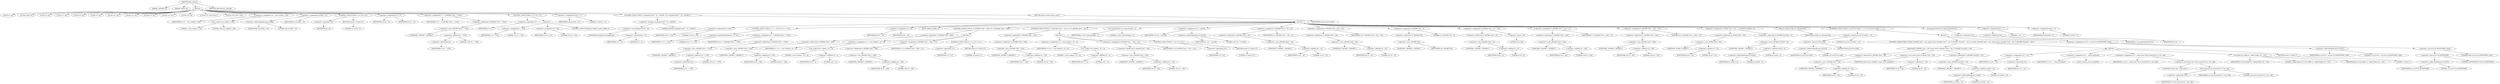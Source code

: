 digraph tftp_connect {  
"1000114" [label = "(METHOD,tftp_connect)" ]
"1000115" [label = "(PARAM,_DWORD *a1)" ]
"1000116" [label = "(PARAM,_BYTE *a2)" ]
"1000117" [label = "(BLOCK,,)" ]
"1000118" [label = "(LOCAL,v4: int)" ]
"1000119" [label = "(LOCAL,result: int)" ]
"1000120" [label = "(LOCAL,v6: int)" ]
"1000121" [label = "(LOCAL,v7: int)" ]
"1000122" [label = "(LOCAL,v8: int)" ]
"1000123" [label = "(LOCAL,v9: int)" ]
"1000124" [label = "(LOCAL,v10: int)" ]
"1000125" [label = "(LOCAL,v11: int)" ]
"1000126" [label = "(LOCAL,v12: int)" ]
"1000127" [label = "(LOCAL,v13: int *)" ]
"1000128" [label = "(LOCAL,v14: int)" ]
"1000129" [label = "(LOCAL,v15: const char *)" ]
"1000130" [label = "(LOCAL,v16: char [ 128 ])" ]
"1000131" [label = "(<operator>.assignment,v4 = Curl_ccalloc(1, 336))" ]
"1000132" [label = "(IDENTIFIER,v4,v4 = Curl_ccalloc(1, 336))" ]
"1000133" [label = "(Curl_ccalloc,Curl_ccalloc(1, 336))" ]
"1000134" [label = "(LITERAL,1,Curl_ccalloc(1, 336))" ]
"1000135" [label = "(LITERAL,336,Curl_ccalloc(1, 336))" ]
"1000136" [label = "(<operator>.assignment,a1[188] = v4)" ]
"1000137" [label = "(<operator>.indirectIndexAccess,a1[188])" ]
"1000138" [label = "(IDENTIFIER,a1,a1[188] = v4)" ]
"1000139" [label = "(LITERAL,188,a1[188] = v4)" ]
"1000140" [label = "(IDENTIFIER,v4,a1[188] = v4)" ]
"1000141" [label = "(CONTROL_STRUCTURE,if ( !v4 ),if ( !v4 ))" ]
"1000142" [label = "(<operator>.logicalNot,!v4)" ]
"1000143" [label = "(IDENTIFIER,v4,!v4)" ]
"1000144" [label = "(RETURN,return 27;,return 27;)" ]
"1000145" [label = "(LITERAL,27,return 27;)" ]
"1000146" [label = "(<operator>.assignment,v6 = v4)" ]
"1000147" [label = "(IDENTIFIER,v6,v6 = v4)" ]
"1000148" [label = "(IDENTIFIER,v4,v6 = v4)" ]
"1000149" [label = "(<operator>.assignment,v7 = *(_DWORD *)(*a1 + 1576))" ]
"1000150" [label = "(IDENTIFIER,v7,v7 = *(_DWORD *)(*a1 + 1576))" ]
"1000151" [label = "(<operator>.indirection,*(_DWORD *)(*a1 + 1576))" ]
"1000152" [label = "(<operator>.cast,(_DWORD *)(*a1 + 1576))" ]
"1000153" [label = "(UNKNOWN,_DWORD *,_DWORD *)" ]
"1000154" [label = "(<operator>.addition,*a1 + 1576)" ]
"1000155" [label = "(<operator>.indirection,*a1)" ]
"1000156" [label = "(IDENTIFIER,a1,*a1 + 1576)" ]
"1000157" [label = "(LITERAL,1576,*a1 + 1576)" ]
"1000158" [label = "(CONTROL_STRUCTURE,if ( !v7 ),if ( !v7 ))" ]
"1000159" [label = "(<operator>.logicalNot,!v7)" ]
"1000160" [label = "(IDENTIFIER,v7,!v7)" ]
"1000161" [label = "(BLOCK,,)" ]
"1000162" [label = "(<operator>.assignment,v7 = 512)" ]
"1000163" [label = "(IDENTIFIER,v7,v7 = 512)" ]
"1000164" [label = "(LITERAL,512,v7 = 512)" ]
"1000165" [label = "(<operator>.assignment,v9 = 512)" ]
"1000166" [label = "(IDENTIFIER,v9,v9 = 512)" ]
"1000167" [label = "(LITERAL,512,v9 = 512)" ]
"1000168" [label = "(CONTROL_STRUCTURE,goto LABEL_9;,goto LABEL_9;)" ]
"1000169" [label = "(<operator>.assignment,result = 71)" ]
"1000170" [label = "(IDENTIFIER,result,result = 71)" ]
"1000171" [label = "(LITERAL,71,result = 71)" ]
"1000172" [label = "(CONTROL_STRUCTURE,if ( (unsigned int)(v7 - 8) < 0xFFB1 ),if ( (unsigned int)(v7 - 8) < 0xFFB1 ))" ]
"1000173" [label = "(<operator>.lessThan,(unsigned int)(v7 - 8) < 0xFFB1)" ]
"1000174" [label = "(<operator>.cast,(unsigned int)(v7 - 8))" ]
"1000175" [label = "(UNKNOWN,unsigned int,unsigned int)" ]
"1000176" [label = "(<operator>.subtraction,v7 - 8)" ]
"1000177" [label = "(IDENTIFIER,v7,v7 - 8)" ]
"1000178" [label = "(LITERAL,8,v7 - 8)" ]
"1000179" [label = "(LITERAL,0xFFB1,(unsigned int)(v7 - 8) < 0xFFB1)" ]
"1000180" [label = "(BLOCK,,)" ]
"1000181" [label = "(<operator>.assignment,v8 = 512)" ]
"1000182" [label = "(IDENTIFIER,v8,v8 = 512)" ]
"1000183" [label = "(LITERAL,512,v8 = 512)" ]
"1000184" [label = "(CONTROL_STRUCTURE,if ( v7 >= 512 ),if ( v7 >= 512 ))" ]
"1000185" [label = "(<operator>.greaterEqualsThan,v7 >= 512)" ]
"1000186" [label = "(IDENTIFIER,v7,v7 >= 512)" ]
"1000187" [label = "(LITERAL,512,v7 >= 512)" ]
"1000188" [label = "(<operator>.assignment,v8 = *(_DWORD *)(*a1 + 1576))" ]
"1000189" [label = "(IDENTIFIER,v8,v8 = *(_DWORD *)(*a1 + 1576))" ]
"1000190" [label = "(<operator>.indirection,*(_DWORD *)(*a1 + 1576))" ]
"1000191" [label = "(<operator>.cast,(_DWORD *)(*a1 + 1576))" ]
"1000192" [label = "(UNKNOWN,_DWORD *,_DWORD *)" ]
"1000193" [label = "(<operator>.addition,*a1 + 1576)" ]
"1000194" [label = "(<operator>.indirection,*a1)" ]
"1000195" [label = "(IDENTIFIER,a1,*a1 + 1576)" ]
"1000196" [label = "(LITERAL,1576,*a1 + 1576)" ]
"1000197" [label = "(<operator>.assignment,v9 = v8)" ]
"1000198" [label = "(IDENTIFIER,v9,v9 = v8)" ]
"1000199" [label = "(IDENTIFIER,v8,v9 = v8)" ]
"1000200" [label = "(JUMP_TARGET,LABEL_9)" ]
"1000201" [label = "(CONTROL_STRUCTURE,if ( !*(_DWORD *)(v6 + 328) ),if ( !*(_DWORD *)(v6 + 328) ))" ]
"1000202" [label = "(<operator>.logicalNot,!*(_DWORD *)(v6 + 328))" ]
"1000203" [label = "(<operator>.indirection,*(_DWORD *)(v6 + 328))" ]
"1000204" [label = "(<operator>.cast,(_DWORD *)(v6 + 328))" ]
"1000205" [label = "(UNKNOWN,_DWORD *,_DWORD *)" ]
"1000206" [label = "(<operator>.addition,v6 + 328)" ]
"1000207" [label = "(IDENTIFIER,v6,v6 + 328)" ]
"1000208" [label = "(LITERAL,328,v6 + 328)" ]
"1000209" [label = "(BLOCK,,)" ]
"1000210" [label = "(<operator>.assignment,v11 = Curl_ccalloc(1, v9 + 4))" ]
"1000211" [label = "(IDENTIFIER,v11,v11 = Curl_ccalloc(1, v9 + 4))" ]
"1000212" [label = "(Curl_ccalloc,Curl_ccalloc(1, v9 + 4))" ]
"1000213" [label = "(LITERAL,1,Curl_ccalloc(1, v9 + 4))" ]
"1000214" [label = "(<operator>.addition,v9 + 4)" ]
"1000215" [label = "(IDENTIFIER,v9,v9 + 4)" ]
"1000216" [label = "(LITERAL,4,v9 + 4)" ]
"1000217" [label = "(<operator>.assignment,*(_DWORD *)(v6 + 328) = v11)" ]
"1000218" [label = "(<operator>.indirection,*(_DWORD *)(v6 + 328))" ]
"1000219" [label = "(<operator>.cast,(_DWORD *)(v6 + 328))" ]
"1000220" [label = "(UNKNOWN,_DWORD *,_DWORD *)" ]
"1000221" [label = "(<operator>.addition,v6 + 328)" ]
"1000222" [label = "(IDENTIFIER,v6,v6 + 328)" ]
"1000223" [label = "(LITERAL,328,v6 + 328)" ]
"1000224" [label = "(IDENTIFIER,v11,*(_DWORD *)(v6 + 328) = v11)" ]
"1000225" [label = "(CONTROL_STRUCTURE,if ( !v11 ),if ( !v11 ))" ]
"1000226" [label = "(<operator>.logicalNot,!v11)" ]
"1000227" [label = "(IDENTIFIER,v11,!v11)" ]
"1000228" [label = "(RETURN,return 27;,return 27;)" ]
"1000229" [label = "(LITERAL,27,return 27;)" ]
"1000230" [label = "(CONTROL_STRUCTURE,if ( !*(_DWORD *)(v6 + 332) ),if ( !*(_DWORD *)(v6 + 332) ))" ]
"1000231" [label = "(<operator>.logicalNot,!*(_DWORD *)(v6 + 332))" ]
"1000232" [label = "(<operator>.indirection,*(_DWORD *)(v6 + 332))" ]
"1000233" [label = "(<operator>.cast,(_DWORD *)(v6 + 332))" ]
"1000234" [label = "(UNKNOWN,_DWORD *,_DWORD *)" ]
"1000235" [label = "(<operator>.addition,v6 + 332)" ]
"1000236" [label = "(IDENTIFIER,v6,v6 + 332)" ]
"1000237" [label = "(LITERAL,332,v6 + 332)" ]
"1000238" [label = "(BLOCK,,)" ]
"1000239" [label = "(<operator>.assignment,v12 = Curl_ccalloc(1, v9 + 4))" ]
"1000240" [label = "(IDENTIFIER,v12,v12 = Curl_ccalloc(1, v9 + 4))" ]
"1000241" [label = "(Curl_ccalloc,Curl_ccalloc(1, v9 + 4))" ]
"1000242" [label = "(LITERAL,1,Curl_ccalloc(1, v9 + 4))" ]
"1000243" [label = "(<operator>.addition,v9 + 4)" ]
"1000244" [label = "(IDENTIFIER,v9,v9 + 4)" ]
"1000245" [label = "(LITERAL,4,v9 + 4)" ]
"1000246" [label = "(<operator>.assignment,*(_DWORD *)(v6 + 332) = v12)" ]
"1000247" [label = "(<operator>.indirection,*(_DWORD *)(v6 + 332))" ]
"1000248" [label = "(<operator>.cast,(_DWORD *)(v6 + 332))" ]
"1000249" [label = "(UNKNOWN,_DWORD *,_DWORD *)" ]
"1000250" [label = "(<operator>.addition,v6 + 332)" ]
"1000251" [label = "(IDENTIFIER,v6,v6 + 332)" ]
"1000252" [label = "(LITERAL,332,v6 + 332)" ]
"1000253" [label = "(IDENTIFIER,v12,*(_DWORD *)(v6 + 332) = v12)" ]
"1000254" [label = "(CONTROL_STRUCTURE,if ( !v12 ),if ( !v12 ))" ]
"1000255" [label = "(<operator>.logicalNot,!v12)" ]
"1000256" [label = "(IDENTIFIER,v12,!v12)" ]
"1000257" [label = "(RETURN,return 27;,return 27;)" ]
"1000258" [label = "(LITERAL,27,return 27;)" ]
"1000259" [label = "(Curl_conncontrol,Curl_conncontrol(a1, 1))" ]
"1000260" [label = "(IDENTIFIER,a1,Curl_conncontrol(a1, 1))" ]
"1000261" [label = "(LITERAL,1,Curl_conncontrol(a1, 1))" ]
"1000262" [label = "(<operator>.assignment,v10 = a1[105])" ]
"1000263" [label = "(IDENTIFIER,v10,v10 = a1[105])" ]
"1000264" [label = "(<operator>.indirectIndexAccess,a1[105])" ]
"1000265" [label = "(IDENTIFIER,a1,v10 = a1[105])" ]
"1000266" [label = "(LITERAL,105,v10 = a1[105])" ]
"1000267" [label = "(<operator>.assignment,*(_DWORD *)(v6 + 16) = a1)" ]
"1000268" [label = "(<operator>.indirection,*(_DWORD *)(v6 + 16))" ]
"1000269" [label = "(<operator>.cast,(_DWORD *)(v6 + 16))" ]
"1000270" [label = "(UNKNOWN,_DWORD *,_DWORD *)" ]
"1000271" [label = "(<operator>.addition,v6 + 16)" ]
"1000272" [label = "(IDENTIFIER,v6,v6 + 16)" ]
"1000273" [label = "(LITERAL,16,v6 + 16)" ]
"1000274" [label = "(IDENTIFIER,a1,*(_DWORD *)(v6 + 16) = a1)" ]
"1000275" [label = "(<operator>.assignment,*(_DWORD *)(v6 + 20) = v10)" ]
"1000276" [label = "(<operator>.indirection,*(_DWORD *)(v6 + 20))" ]
"1000277" [label = "(<operator>.cast,(_DWORD *)(v6 + 20))" ]
"1000278" [label = "(UNKNOWN,_DWORD *,_DWORD *)" ]
"1000279" [label = "(<operator>.addition,v6 + 20)" ]
"1000280" [label = "(IDENTIFIER,v6,v6 + 20)" ]
"1000281" [label = "(LITERAL,20,v6 + 20)" ]
"1000282" [label = "(IDENTIFIER,v10,*(_DWORD *)(v6 + 20) = v10)" ]
"1000283" [label = "(<operator>.assignment,*(_DWORD *)v6 = 0)" ]
"1000284" [label = "(<operator>.indirection,*(_DWORD *)v6)" ]
"1000285" [label = "(<operator>.cast,(_DWORD *)v6)" ]
"1000286" [label = "(UNKNOWN,_DWORD *,_DWORD *)" ]
"1000287" [label = "(IDENTIFIER,v6,(_DWORD *)v6)" ]
"1000288" [label = "(LITERAL,0,*(_DWORD *)v6 = 0)" ]
"1000289" [label = "(<operator>.assignment,*(_DWORD *)(v6 + 8) = -100)" ]
"1000290" [label = "(<operator>.indirection,*(_DWORD *)(v6 + 8))" ]
"1000291" [label = "(<operator>.cast,(_DWORD *)(v6 + 8))" ]
"1000292" [label = "(UNKNOWN,_DWORD *,_DWORD *)" ]
"1000293" [label = "(<operator>.addition,v6 + 8)" ]
"1000294" [label = "(IDENTIFIER,v6,v6 + 8)" ]
"1000295" [label = "(LITERAL,8,v6 + 8)" ]
"1000296" [label = "(<operator>.minus,-100)" ]
"1000297" [label = "(LITERAL,100,-100)" ]
"1000298" [label = "(<operator>.assignment,*(_DWORD *)(v6 + 324) = v7)" ]
"1000299" [label = "(<operator>.indirection,*(_DWORD *)(v6 + 324))" ]
"1000300" [label = "(<operator>.cast,(_DWORD *)(v6 + 324))" ]
"1000301" [label = "(UNKNOWN,_DWORD *,_DWORD *)" ]
"1000302" [label = "(<operator>.addition,v6 + 324)" ]
"1000303" [label = "(IDENTIFIER,v6,v6 + 324)" ]
"1000304" [label = "(LITERAL,324,v6 + 324)" ]
"1000305" [label = "(IDENTIFIER,v7,*(_DWORD *)(v6 + 324) = v7)" ]
"1000306" [label = "(<operator>.assignment,*(_DWORD *)(v6 + 320) = 512)" ]
"1000307" [label = "(<operator>.indirection,*(_DWORD *)(v6 + 320))" ]
"1000308" [label = "(<operator>.cast,(_DWORD *)(v6 + 320))" ]
"1000309" [label = "(UNKNOWN,_DWORD *,_DWORD *)" ]
"1000310" [label = "(<operator>.addition,v6 + 320)" ]
"1000311" [label = "(IDENTIFIER,v6,v6 + 320)" ]
"1000312" [label = "(LITERAL,320,v6 + 320)" ]
"1000313" [label = "(LITERAL,512,*(_DWORD *)(v6 + 320) = 512)" ]
"1000314" [label = "(<operator>.assignment,*(_WORD *)(v6 + 52) = *(_DWORD *)(a1[20] + 4))" ]
"1000315" [label = "(<operator>.indirection,*(_WORD *)(v6 + 52))" ]
"1000316" [label = "(<operator>.cast,(_WORD *)(v6 + 52))" ]
"1000317" [label = "(UNKNOWN,_WORD *,_WORD *)" ]
"1000318" [label = "(<operator>.addition,v6 + 52)" ]
"1000319" [label = "(IDENTIFIER,v6,v6 + 52)" ]
"1000320" [label = "(LITERAL,52,v6 + 52)" ]
"1000321" [label = "(<operator>.indirection,*(_DWORD *)(a1[20] + 4))" ]
"1000322" [label = "(<operator>.cast,(_DWORD *)(a1[20] + 4))" ]
"1000323" [label = "(UNKNOWN,_DWORD *,_DWORD *)" ]
"1000324" [label = "(<operator>.addition,a1[20] + 4)" ]
"1000325" [label = "(<operator>.indirectIndexAccess,a1[20])" ]
"1000326" [label = "(IDENTIFIER,a1,a1[20] + 4)" ]
"1000327" [label = "(LITERAL,20,a1[20] + 4)" ]
"1000328" [label = "(LITERAL,4,a1[20] + 4)" ]
"1000329" [label = "(tftp_set_timeouts,tftp_set_timeouts(v6))" ]
"1000330" [label = "(IDENTIFIER,v6,tftp_set_timeouts(v6))" ]
"1000331" [label = "(CONTROL_STRUCTURE,if ( (a1[147] & 0x40) == 0 ),if ( (a1[147] & 0x40) == 0 ))" ]
"1000332" [label = "(<operator>.equals,(a1[147] & 0x40) == 0)" ]
"1000333" [label = "(<operator>.and,a1[147] & 0x40)" ]
"1000334" [label = "(<operator>.indirectIndexAccess,a1[147])" ]
"1000335" [label = "(IDENTIFIER,a1,a1[147] & 0x40)" ]
"1000336" [label = "(LITERAL,147,a1[147] & 0x40)" ]
"1000337" [label = "(LITERAL,0x40,a1[147] & 0x40)" ]
"1000338" [label = "(LITERAL,0,(a1[147] & 0x40) == 0)" ]
"1000339" [label = "(BLOCK,,)" ]
"1000340" [label = "(CONTROL_STRUCTURE,if ( bind(*(_DWORD *)(v6 + 20), (const struct sockaddr *)(v6 + 52), *(_DWORD *)(a1[20] + 16)) ),if ( bind(*(_DWORD *)(v6 + 20), (const struct sockaddr *)(v6 + 52), *(_DWORD *)(a1[20] + 16)) ))" ]
"1000341" [label = "(bind,bind(*(_DWORD *)(v6 + 20), (const struct sockaddr *)(v6 + 52), *(_DWORD *)(a1[20] + 16)))" ]
"1000342" [label = "(<operator>.indirection,*(_DWORD *)(v6 + 20))" ]
"1000343" [label = "(<operator>.cast,(_DWORD *)(v6 + 20))" ]
"1000344" [label = "(UNKNOWN,_DWORD *,_DWORD *)" ]
"1000345" [label = "(<operator>.addition,v6 + 20)" ]
"1000346" [label = "(IDENTIFIER,v6,v6 + 20)" ]
"1000347" [label = "(LITERAL,20,v6 + 20)" ]
"1000348" [label = "(<operator>.cast,(const struct sockaddr *)(v6 + 52))" ]
"1000349" [label = "(UNKNOWN,const struct sockaddr *,const struct sockaddr *)" ]
"1000350" [label = "(<operator>.addition,v6 + 52)" ]
"1000351" [label = "(IDENTIFIER,v6,v6 + 52)" ]
"1000352" [label = "(LITERAL,52,v6 + 52)" ]
"1000353" [label = "(<operator>.indirection,*(_DWORD *)(a1[20] + 16))" ]
"1000354" [label = "(<operator>.cast,(_DWORD *)(a1[20] + 16))" ]
"1000355" [label = "(UNKNOWN,_DWORD *,_DWORD *)" ]
"1000356" [label = "(<operator>.addition,a1[20] + 16)" ]
"1000357" [label = "(<operator>.indirectIndexAccess,a1[20])" ]
"1000358" [label = "(IDENTIFIER,a1,a1[20] + 16)" ]
"1000359" [label = "(LITERAL,20,a1[20] + 16)" ]
"1000360" [label = "(LITERAL,16,a1[20] + 16)" ]
"1000361" [label = "(BLOCK,,)" ]
"1000362" [label = "(<operator>.assignment,v14 = *a1)" ]
"1000363" [label = "(IDENTIFIER,v14,v14 = *a1)" ]
"1000364" [label = "(<operator>.indirection,*a1)" ]
"1000365" [label = "(IDENTIFIER,a1,v14 = *a1)" ]
"1000366" [label = "(<operator>.assignment,v13 = _errno_location())" ]
"1000367" [label = "(IDENTIFIER,v13,v13 = _errno_location())" ]
"1000368" [label = "(_errno_location,_errno_location())" ]
"1000369" [label = "(<operator>.assignment,v15 = (const char *)Curl_strerror(*v13, v16, 128))" ]
"1000370" [label = "(IDENTIFIER,v15,v15 = (const char *)Curl_strerror(*v13, v16, 128))" ]
"1000371" [label = "(<operator>.cast,(const char *)Curl_strerror(*v13, v16, 128))" ]
"1000372" [label = "(UNKNOWN,const char *,const char *)" ]
"1000373" [label = "(Curl_strerror,Curl_strerror(*v13, v16, 128))" ]
"1000374" [label = "(<operator>.indirection,*v13)" ]
"1000375" [label = "(IDENTIFIER,v13,Curl_strerror(*v13, v16, 128))" ]
"1000376" [label = "(IDENTIFIER,v16,Curl_strerror(*v13, v16, 128))" ]
"1000377" [label = "(LITERAL,128,Curl_strerror(*v13, v16, 128))" ]
"1000378" [label = "(Curl_failf,Curl_failf(v14, \"bind() failed; %s\", v15))" ]
"1000379" [label = "(IDENTIFIER,v14,Curl_failf(v14, \"bind() failed; %s\", v15))" ]
"1000380" [label = "(LITERAL,\"bind() failed; %s\",Curl_failf(v14, \"bind() failed; %s\", v15))" ]
"1000381" [label = "(IDENTIFIER,v15,Curl_failf(v14, \"bind() failed; %s\", v15))" ]
"1000382" [label = "(RETURN,return 7;,return 7;)" ]
"1000383" [label = "(LITERAL,7,return 7;)" ]
"1000384" [label = "(<operator>.assignment,a1[147] = a1[147] & 0xFFFFFFBF | 0x40)" ]
"1000385" [label = "(<operator>.indirectIndexAccess,a1[147])" ]
"1000386" [label = "(IDENTIFIER,a1,a1[147] = a1[147] & 0xFFFFFFBF | 0x40)" ]
"1000387" [label = "(LITERAL,147,a1[147] = a1[147] & 0xFFFFFFBF | 0x40)" ]
"1000388" [label = "(<operator>.or,a1[147] & 0xFFFFFFBF | 0x40)" ]
"1000389" [label = "(<operator>.and,a1[147] & 0xFFFFFFBF)" ]
"1000390" [label = "(<operator>.indirectIndexAccess,a1[147])" ]
"1000391" [label = "(IDENTIFIER,a1,a1[147] & 0xFFFFFFBF)" ]
"1000392" [label = "(LITERAL,147,a1[147] & 0xFFFFFFBF)" ]
"1000393" [label = "(LITERAL,0xFFFFFFBF,a1[147] & 0xFFFFFFBF)" ]
"1000394" [label = "(LITERAL,0x40,a1[147] & 0xFFFFFFBF | 0x40)" ]
"1000395" [label = "(Curl_pgrsStartNow,Curl_pgrsStartNow(*a1))" ]
"1000396" [label = "(<operator>.indirection,*a1)" ]
"1000397" [label = "(IDENTIFIER,a1,Curl_pgrsStartNow(*a1))" ]
"1000398" [label = "(<operator>.assignment,*a2 = 1)" ]
"1000399" [label = "(<operator>.indirection,*a2)" ]
"1000400" [label = "(IDENTIFIER,a2,*a2 = 1)" ]
"1000401" [label = "(LITERAL,1,*a2 = 1)" ]
"1000402" [label = "(<operator>.assignment,result = 0)" ]
"1000403" [label = "(IDENTIFIER,result,result = 0)" ]
"1000404" [label = "(LITERAL,0,result = 0)" ]
"1000405" [label = "(RETURN,return result;,return result;)" ]
"1000406" [label = "(IDENTIFIER,result,return result;)" ]
"1000407" [label = "(METHOD_RETURN,int __fastcall)" ]
  "1000114" -> "1000115" 
  "1000114" -> "1000116" 
  "1000114" -> "1000117" 
  "1000114" -> "1000407" 
  "1000117" -> "1000118" 
  "1000117" -> "1000119" 
  "1000117" -> "1000120" 
  "1000117" -> "1000121" 
  "1000117" -> "1000122" 
  "1000117" -> "1000123" 
  "1000117" -> "1000124" 
  "1000117" -> "1000125" 
  "1000117" -> "1000126" 
  "1000117" -> "1000127" 
  "1000117" -> "1000128" 
  "1000117" -> "1000129" 
  "1000117" -> "1000130" 
  "1000117" -> "1000131" 
  "1000117" -> "1000136" 
  "1000117" -> "1000141" 
  "1000117" -> "1000146" 
  "1000117" -> "1000149" 
  "1000117" -> "1000158" 
  "1000117" -> "1000169" 
  "1000117" -> "1000172" 
  "1000117" -> "1000405" 
  "1000131" -> "1000132" 
  "1000131" -> "1000133" 
  "1000133" -> "1000134" 
  "1000133" -> "1000135" 
  "1000136" -> "1000137" 
  "1000136" -> "1000140" 
  "1000137" -> "1000138" 
  "1000137" -> "1000139" 
  "1000141" -> "1000142" 
  "1000141" -> "1000144" 
  "1000142" -> "1000143" 
  "1000144" -> "1000145" 
  "1000146" -> "1000147" 
  "1000146" -> "1000148" 
  "1000149" -> "1000150" 
  "1000149" -> "1000151" 
  "1000151" -> "1000152" 
  "1000152" -> "1000153" 
  "1000152" -> "1000154" 
  "1000154" -> "1000155" 
  "1000154" -> "1000157" 
  "1000155" -> "1000156" 
  "1000158" -> "1000159" 
  "1000158" -> "1000161" 
  "1000159" -> "1000160" 
  "1000161" -> "1000162" 
  "1000161" -> "1000165" 
  "1000161" -> "1000168" 
  "1000162" -> "1000163" 
  "1000162" -> "1000164" 
  "1000165" -> "1000166" 
  "1000165" -> "1000167" 
  "1000169" -> "1000170" 
  "1000169" -> "1000171" 
  "1000172" -> "1000173" 
  "1000172" -> "1000180" 
  "1000173" -> "1000174" 
  "1000173" -> "1000179" 
  "1000174" -> "1000175" 
  "1000174" -> "1000176" 
  "1000176" -> "1000177" 
  "1000176" -> "1000178" 
  "1000180" -> "1000181" 
  "1000180" -> "1000184" 
  "1000180" -> "1000197" 
  "1000180" -> "1000200" 
  "1000180" -> "1000201" 
  "1000180" -> "1000230" 
  "1000180" -> "1000259" 
  "1000180" -> "1000262" 
  "1000180" -> "1000267" 
  "1000180" -> "1000275" 
  "1000180" -> "1000283" 
  "1000180" -> "1000289" 
  "1000180" -> "1000298" 
  "1000180" -> "1000306" 
  "1000180" -> "1000314" 
  "1000180" -> "1000329" 
  "1000180" -> "1000331" 
  "1000180" -> "1000395" 
  "1000180" -> "1000398" 
  "1000180" -> "1000402" 
  "1000181" -> "1000182" 
  "1000181" -> "1000183" 
  "1000184" -> "1000185" 
  "1000184" -> "1000188" 
  "1000185" -> "1000186" 
  "1000185" -> "1000187" 
  "1000188" -> "1000189" 
  "1000188" -> "1000190" 
  "1000190" -> "1000191" 
  "1000191" -> "1000192" 
  "1000191" -> "1000193" 
  "1000193" -> "1000194" 
  "1000193" -> "1000196" 
  "1000194" -> "1000195" 
  "1000197" -> "1000198" 
  "1000197" -> "1000199" 
  "1000201" -> "1000202" 
  "1000201" -> "1000209" 
  "1000202" -> "1000203" 
  "1000203" -> "1000204" 
  "1000204" -> "1000205" 
  "1000204" -> "1000206" 
  "1000206" -> "1000207" 
  "1000206" -> "1000208" 
  "1000209" -> "1000210" 
  "1000209" -> "1000217" 
  "1000209" -> "1000225" 
  "1000210" -> "1000211" 
  "1000210" -> "1000212" 
  "1000212" -> "1000213" 
  "1000212" -> "1000214" 
  "1000214" -> "1000215" 
  "1000214" -> "1000216" 
  "1000217" -> "1000218" 
  "1000217" -> "1000224" 
  "1000218" -> "1000219" 
  "1000219" -> "1000220" 
  "1000219" -> "1000221" 
  "1000221" -> "1000222" 
  "1000221" -> "1000223" 
  "1000225" -> "1000226" 
  "1000225" -> "1000228" 
  "1000226" -> "1000227" 
  "1000228" -> "1000229" 
  "1000230" -> "1000231" 
  "1000230" -> "1000238" 
  "1000231" -> "1000232" 
  "1000232" -> "1000233" 
  "1000233" -> "1000234" 
  "1000233" -> "1000235" 
  "1000235" -> "1000236" 
  "1000235" -> "1000237" 
  "1000238" -> "1000239" 
  "1000238" -> "1000246" 
  "1000238" -> "1000254" 
  "1000239" -> "1000240" 
  "1000239" -> "1000241" 
  "1000241" -> "1000242" 
  "1000241" -> "1000243" 
  "1000243" -> "1000244" 
  "1000243" -> "1000245" 
  "1000246" -> "1000247" 
  "1000246" -> "1000253" 
  "1000247" -> "1000248" 
  "1000248" -> "1000249" 
  "1000248" -> "1000250" 
  "1000250" -> "1000251" 
  "1000250" -> "1000252" 
  "1000254" -> "1000255" 
  "1000254" -> "1000257" 
  "1000255" -> "1000256" 
  "1000257" -> "1000258" 
  "1000259" -> "1000260" 
  "1000259" -> "1000261" 
  "1000262" -> "1000263" 
  "1000262" -> "1000264" 
  "1000264" -> "1000265" 
  "1000264" -> "1000266" 
  "1000267" -> "1000268" 
  "1000267" -> "1000274" 
  "1000268" -> "1000269" 
  "1000269" -> "1000270" 
  "1000269" -> "1000271" 
  "1000271" -> "1000272" 
  "1000271" -> "1000273" 
  "1000275" -> "1000276" 
  "1000275" -> "1000282" 
  "1000276" -> "1000277" 
  "1000277" -> "1000278" 
  "1000277" -> "1000279" 
  "1000279" -> "1000280" 
  "1000279" -> "1000281" 
  "1000283" -> "1000284" 
  "1000283" -> "1000288" 
  "1000284" -> "1000285" 
  "1000285" -> "1000286" 
  "1000285" -> "1000287" 
  "1000289" -> "1000290" 
  "1000289" -> "1000296" 
  "1000290" -> "1000291" 
  "1000291" -> "1000292" 
  "1000291" -> "1000293" 
  "1000293" -> "1000294" 
  "1000293" -> "1000295" 
  "1000296" -> "1000297" 
  "1000298" -> "1000299" 
  "1000298" -> "1000305" 
  "1000299" -> "1000300" 
  "1000300" -> "1000301" 
  "1000300" -> "1000302" 
  "1000302" -> "1000303" 
  "1000302" -> "1000304" 
  "1000306" -> "1000307" 
  "1000306" -> "1000313" 
  "1000307" -> "1000308" 
  "1000308" -> "1000309" 
  "1000308" -> "1000310" 
  "1000310" -> "1000311" 
  "1000310" -> "1000312" 
  "1000314" -> "1000315" 
  "1000314" -> "1000321" 
  "1000315" -> "1000316" 
  "1000316" -> "1000317" 
  "1000316" -> "1000318" 
  "1000318" -> "1000319" 
  "1000318" -> "1000320" 
  "1000321" -> "1000322" 
  "1000322" -> "1000323" 
  "1000322" -> "1000324" 
  "1000324" -> "1000325" 
  "1000324" -> "1000328" 
  "1000325" -> "1000326" 
  "1000325" -> "1000327" 
  "1000329" -> "1000330" 
  "1000331" -> "1000332" 
  "1000331" -> "1000339" 
  "1000332" -> "1000333" 
  "1000332" -> "1000338" 
  "1000333" -> "1000334" 
  "1000333" -> "1000337" 
  "1000334" -> "1000335" 
  "1000334" -> "1000336" 
  "1000339" -> "1000340" 
  "1000339" -> "1000384" 
  "1000340" -> "1000341" 
  "1000340" -> "1000361" 
  "1000341" -> "1000342" 
  "1000341" -> "1000348" 
  "1000341" -> "1000353" 
  "1000342" -> "1000343" 
  "1000343" -> "1000344" 
  "1000343" -> "1000345" 
  "1000345" -> "1000346" 
  "1000345" -> "1000347" 
  "1000348" -> "1000349" 
  "1000348" -> "1000350" 
  "1000350" -> "1000351" 
  "1000350" -> "1000352" 
  "1000353" -> "1000354" 
  "1000354" -> "1000355" 
  "1000354" -> "1000356" 
  "1000356" -> "1000357" 
  "1000356" -> "1000360" 
  "1000357" -> "1000358" 
  "1000357" -> "1000359" 
  "1000361" -> "1000362" 
  "1000361" -> "1000366" 
  "1000361" -> "1000369" 
  "1000361" -> "1000378" 
  "1000361" -> "1000382" 
  "1000362" -> "1000363" 
  "1000362" -> "1000364" 
  "1000364" -> "1000365" 
  "1000366" -> "1000367" 
  "1000366" -> "1000368" 
  "1000369" -> "1000370" 
  "1000369" -> "1000371" 
  "1000371" -> "1000372" 
  "1000371" -> "1000373" 
  "1000373" -> "1000374" 
  "1000373" -> "1000376" 
  "1000373" -> "1000377" 
  "1000374" -> "1000375" 
  "1000378" -> "1000379" 
  "1000378" -> "1000380" 
  "1000378" -> "1000381" 
  "1000382" -> "1000383" 
  "1000384" -> "1000385" 
  "1000384" -> "1000388" 
  "1000385" -> "1000386" 
  "1000385" -> "1000387" 
  "1000388" -> "1000389" 
  "1000388" -> "1000394" 
  "1000389" -> "1000390" 
  "1000389" -> "1000393" 
  "1000390" -> "1000391" 
  "1000390" -> "1000392" 
  "1000395" -> "1000396" 
  "1000396" -> "1000397" 
  "1000398" -> "1000399" 
  "1000398" -> "1000401" 
  "1000399" -> "1000400" 
  "1000402" -> "1000403" 
  "1000402" -> "1000404" 
  "1000405" -> "1000406" 
}
